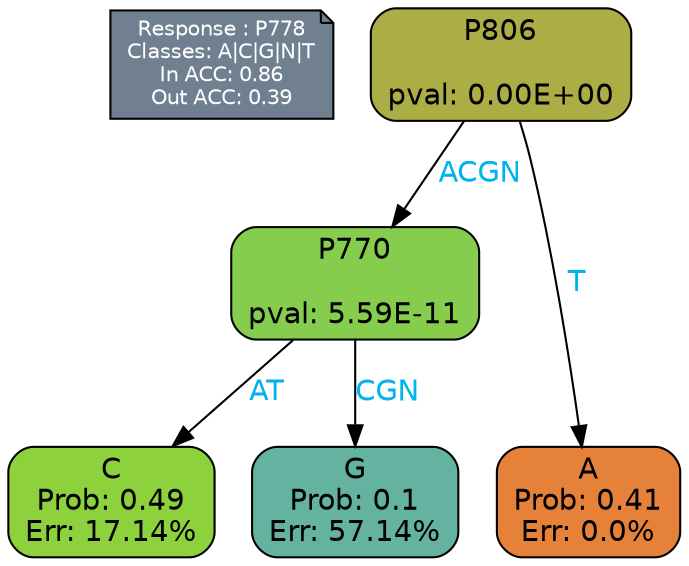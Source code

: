 digraph Tree {
node [shape=box, style="filled, rounded", color="black", fontname=helvetica] ;
graph [ranksep=equally, splines=polylines, bgcolor=transparent, dpi=600] ;
edge [fontname=helvetica] ;
LEGEND [label="Response : P778
Classes: A|C|G|N|T
In ACC: 0.86
Out ACC: 0.39
",shape=note,align=left,style=filled,fillcolor="slategray",fontcolor="white",fontsize=10];1 [label="P806

pval: 0.00E+00", fillcolor="#adad45"] ;
2 [label="P770

pval: 5.59E-11", fillcolor="#86cc4d"] ;
3 [label="C
Prob: 0.49
Err: 17.14%", fillcolor="#8dd13c"] ;
4 [label="G
Prob: 0.1
Err: 57.14%", fillcolor="#64b3a0"] ;
5 [label="A
Prob: 0.41
Err: 0.0%", fillcolor="#e58139"] ;
1 -> 2 [label="ACGN",fontcolor=deepskyblue2] ;
1 -> 5 [label="T",fontcolor=deepskyblue2] ;
2 -> 3 [label="AT",fontcolor=deepskyblue2] ;
2 -> 4 [label="CGN",fontcolor=deepskyblue2] ;
{rank = same; 3;4;5;}{rank = same; LEGEND;1;}}